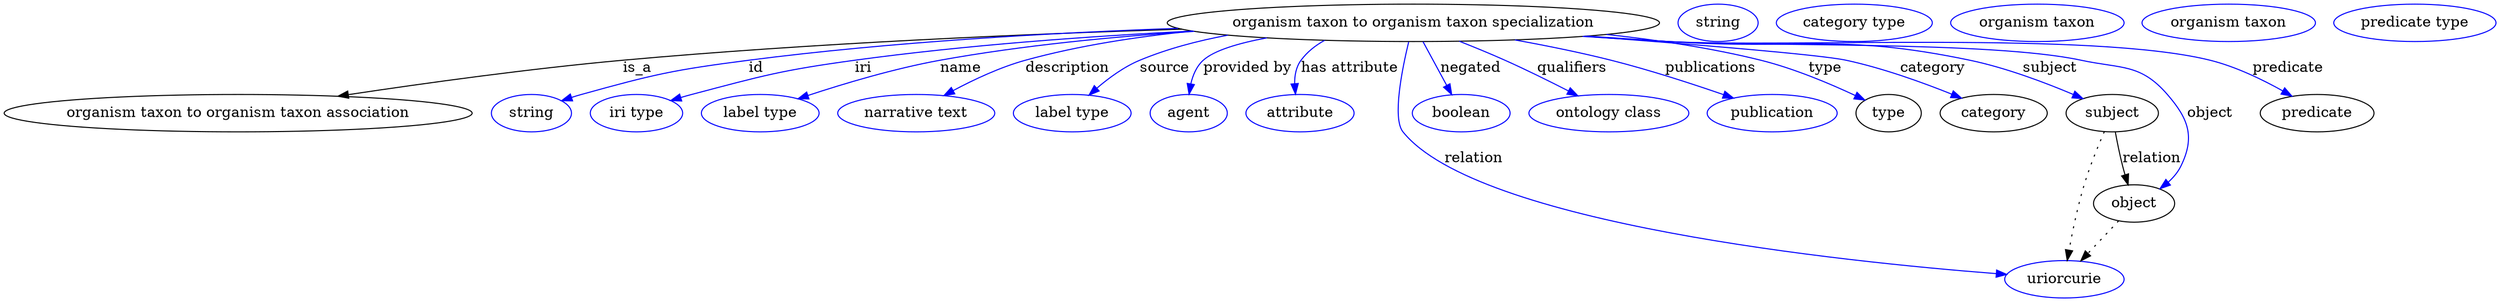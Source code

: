 digraph {
	graph [bb="0,0,2394.9,283"];
	node [label="\N"];
	"organism taxon to organism taxon specialization"	[height=0.5,
		label="organism taxon to organism taxon specialization",
		pos="1353.9,265",
		width=6.5716];
	"organism taxon to organism taxon association"	[height=0.5,
		pos="224.88,178",
		width=6.2467];
	"organism taxon to organism taxon specialization" -> "organism taxon to organism taxon association"	[label=is_a,
		lp="607.88,221.5",
		pos="e,320.57,194.34 1130.7,258.93 979.08,254.2 774.1,245.33 593.88,229 504.87,220.94 404.38,207 330.77,195.89"];
	id	[color=blue,
		height=0.5,
		label=string,
		pos="505.88,178",
		width=1.0652];
	"organism taxon to organism taxon specialization" -> id	[color=blue,
		label=id,
		lp="721.88,221.5",
		pos="e,534.87,189.99 1127.6,259.73 1005.1,255.37 851.24,246.61 714.88,229 642.44,219.64 624.25,215.57 553.88,196 550.77,195.14 547.57,\
194.17 544.37,193.15",
		style=solid];
	iri	[color=blue,
		height=0.5,
		label="iri type",
		pos="606.88,178",
		width=1.2277];
	"organism taxon to organism taxon specialization" -> iri	[color=blue,
		label=iri,
		lp="824.88,221.5",
		pos="e,639.8,190.14 1141.2,257.1 1042.2,252.11 923.21,243.56 816.88,229 746.24,219.32 728.81,214.25 659.88,196 656.51,195.11 653.03,194.13 \
649.55,193.11",
		style=solid];
	name	[color=blue,
		height=0.5,
		label="label type",
		pos="725.88,178",
		width=1.5707];
	"organism taxon to organism taxon specialization" -> name	[color=blue,
		label=name,
		lp="918.88,221.5",
		pos="e,762.15,191.84 1143.2,256.79 1065.9,251.79 978.01,243.32 898.88,229 855.06,221.07 806.44,206.48 771.94,195.11",
		style=solid];
	description	[color=blue,
		height=0.5,
		label="narrative text",
		pos="875.88,178",
		width=2.0943];
	"organism taxon to organism taxon specialization" -> description	[color=blue,
		label=description,
		lp="1021.4,221.5",
		pos="e,902.49,194.9 1141.5,257.02 1088.4,251.75 1032,243.09 980.88,229 956.68,222.33 931.23,210.35 911.44,199.78",
		style=solid];
	source	[color=blue,
		height=0.5,
		label="label type",
		pos="1025.9,178",
		width=1.5707];
	"organism taxon to organism taxon specialization" -> source	[color=blue,
		label=source,
		lp="1114.9,221.5",
		pos="e,1042,195.3 1175.5,253.12 1146.5,247.73 1117.4,240.01 1090.9,229 1075.7,222.69 1061,211.92 1049.4,201.98",
		style=solid];
	"provided by"	[color=blue,
		height=0.5,
		label=agent,
		pos="1137.9,178",
		width=1.0291];
	"organism taxon to organism taxon specialization" -> "provided by"	[color=blue,
		label="provided by",
		lp="1194.4,221.5",
		pos="e,1138.2,196.24 1212.9,250.51 1185.7,245.41 1162.3,238.45 1151.9,229 1145.4,223.16 1141.8,214.6 1139.9,206.2",
		style=solid];
	"has attribute"	[color=blue,
		height=0.5,
		label=attribute,
		pos="1244.9,178",
		width=1.4443];
	"organism taxon to organism taxon specialization" -> "has attribute"	[color=blue,
		label="has attribute",
		lp="1292.9,221.5",
		pos="e,1240.5,196.35 1268.6,248.14 1259.8,243.31 1251.9,237.07 1245.9,229 1241.1,222.6 1239.7,214.36 1239.7,206.43",
		style=solid];
	relation	[color=blue,
		height=0.5,
		label=uriorcurie,
		pos="1978.9,18",
		width=1.5887];
	"organism taxon to organism taxon specialization" -> relation	[color=blue,
		label=relation,
		lp="1411.9,134.5",
		pos="e,1923.5,22.691 1349.4,246.61 1343.1,220.53 1333.5,172.95 1343.9,160 1414.9,71.509 1765.6,35.067 1913.2,23.483",
		style=solid];
	negated	[color=blue,
		height=0.5,
		label=boolean,
		pos="1399.9,178",
		width=1.2999];
	"organism taxon to organism taxon specialization" -> negated	[color=blue,
		label=negated,
		lp="1408.9,221.5",
		pos="e,1390.7,195.89 1363.2,246.8 1369.7,234.74 1378.6,218.4 1385.9,204.79",
		style=solid];
	qualifiers	[color=blue,
		height=0.5,
		label="ontology class",
		pos="1540.9,178",
		width=2.1304];
	"organism taxon to organism taxon specialization" -> qualifiers	[color=blue,
		label=qualifiers,
		lp="1506.4,221.5",
		pos="e,1511.3,194.8 1398.1,247.32 1412.2,241.75 1427.8,235.35 1441.9,229 1462.1,219.91 1484.1,208.9 1502.2,199.53",
		style=solid];
	publications	[color=blue,
		height=0.5,
		label=publication,
		pos="1697.9,178",
		width=1.7332];
	"organism taxon to organism taxon specialization" -> publications	[color=blue,
		label=publications,
		lp="1639.9,221.5",
		pos="e,1660.9,192.51 1451.6,248.55 1481.4,243.15 1514.1,236.53 1543.9,229 1580.5,219.72 1621.1,206.4 1651.5,195.84",
		style=solid];
	type	[height=0.5,
		pos="1809.9,178",
		width=0.86659];
	"organism taxon to organism taxon specialization" -> type	[color=blue,
		label=type,
		lp="1748.9,221.5",
		pos="e,1787.2,190.63 1540.1,253.87 1588.7,248.68 1640.7,240.84 1687.9,229 1719.6,221.04 1754,206.37 1778.1,194.97",
		style=solid];
	category	[height=0.5,
		pos="1910.9,178",
		width=1.4263];
	"organism taxon to organism taxon specialization" -> category	[color=blue,
		label=category,
		lp="1852.4,221.5",
		pos="e,1880,192.47 1519,252.07 1623.9,244.15 1744.3,234.28 1768.9,229 1804.1,221.45 1842.5,207.54 1870.5,196.31",
		style=solid];
	subject	[height=0.5,
		pos="2024.9,178",
		width=1.2277];
	"organism taxon to organism taxon specialization" -> subject	[color=blue,
		label=subject,
		lp="1964.9,221.5",
		pos="e,1996.7,192 1521.6,252.26 1547.8,250.47 1574.6,248.67 1599.9,247 1727.9,238.58 1762.3,255.26 1887.9,229 1922.5,221.75 1960.2,207.5 \
1987.3,196.07",
		style=solid];
	object	[height=0.5,
		pos="2045.9,91",
		width=1.0832];
	"organism taxon to organism taxon specialization" -> object	[color=blue,
		label=object,
		lp="2118.9,178",
		pos="e,2070.8,105.25 1518.9,252.06 1546,250.26 1573.7,248.5 1599.9,247 1687.6,241.97 1909,247.49 1994.9,229 2033.7,220.65 2051.9,225.99 \
2077.9,196 2098.3,172.42 2104.6,155.03 2090.9,127 2088,121.17 2083.7,116.02 2078.8,111.6",
		style=solid];
	predicate	[height=0.5,
		pos="2221.9,178",
		width=1.5165];
	"organism taxon to organism taxon specialization" -> predicate	[color=blue,
		label=predicate,
		lp="2193.9,221.5",
		pos="e,2197.6,194.4 1516.9,251.94 1544.6,250.12 1573.1,248.39 1599.9,247 1715.1,241.02 2006.9,256.8 2118.9,229 2143.5,222.88 2169.2,210.42 \
2188.8,199.46",
		style=solid];
	association_type	[color=blue,
		height=0.5,
		label=string,
		pos="1646.9,265",
		width=1.0652];
	association_category	[color=blue,
		height=0.5,
		label="category type",
		pos="1777.9,265",
		width=2.0762];
	subject -> relation	[pos="e,1981.6,36.136 2017.3,160.24 2011.4,146.64 2003.3,126.88 1997.9,109 1991.6,88.265 1986.7,64.241 1983.4,46.231",
		style=dotted];
	subject -> object	[label=relation,
		lp="2062.9,134.5",
		pos="e,2040.1,108.98 2027.9,159.77 2029.6,150.09 2032.1,137.8 2034.9,127 2035.6,124.32 2036.3,121.53 2037.1,118.76"];
	"organism taxon to organism taxon specialization_subject"	[color=blue,
		height=0.5,
		label="organism taxon",
		pos="1953.9,265",
		width=2.3109];
	object -> relation	[pos="e,1994.6,35.702 2031,74.243 2022.4,65.127 2011.4,53.465 2001.7,43.208",
		style=dotted];
	"organism taxon to organism taxon specialization_object"	[color=blue,
		height=0.5,
		label="organism taxon",
		pos="2137.9,265",
		width=2.3109];
	"organism taxon to organism taxon specialization_predicate"	[color=blue,
		height=0.5,
		label="predicate type",
		pos="2316.9,265",
		width=2.1665];
}
